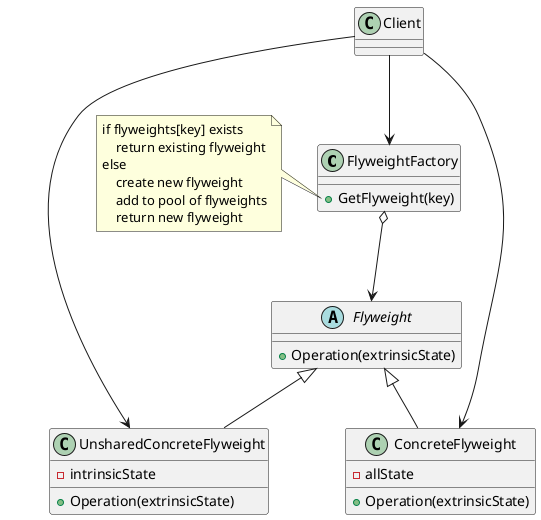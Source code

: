 @startuml
class FlyweightFactory
class Client
abstract class Flyweight
class UnsharedConcreteFlyweight
class ConcreteFlyweight

Client --> FlyweightFactory
FlyweightFactory o--> Flyweight
Flyweight <|-- UnsharedConcreteFlyweight
Flyweight <|-- ConcreteFlyweight
Client --> UnsharedConcreteFlyweight
Client --> ConcreteFlyweight

class FlyweightFactory {
    +GetFlyweight(key)
}
abstract class Flyweight {
  +Operation(extrinsicState)
}
class UnsharedConcreteFlyweight {
    -intrinsicState
    +Operation(extrinsicState)
}
class ConcreteFlyweight {
    -allState
    +Operation(extrinsicState)
}

note left of FlyweightFactory::"GetFlyweight"
    if flyweights[key] exists
        return existing flyweight
    else
        create new flyweight
        add to pool of flyweights
        return new flyweight
end note
@enduml
